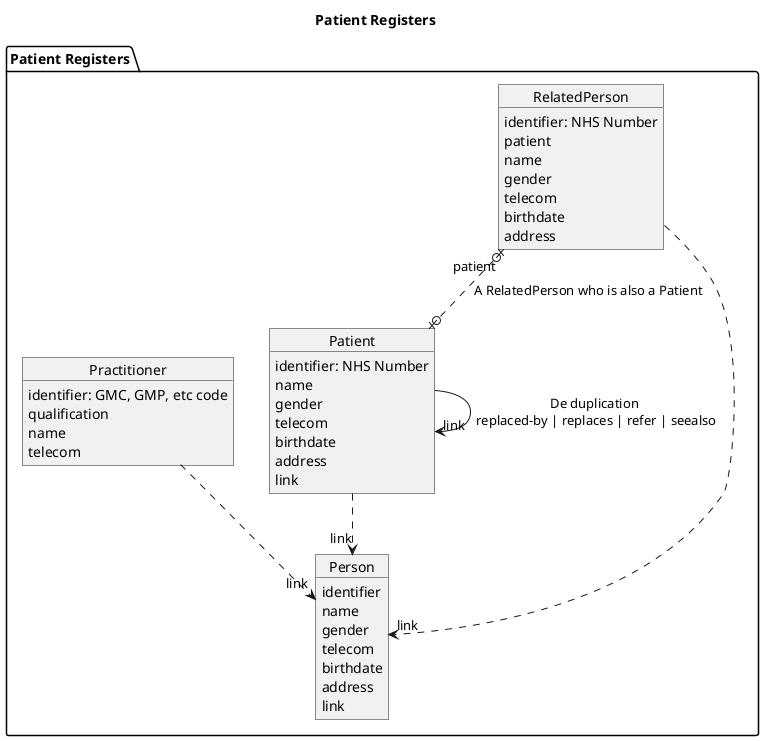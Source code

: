 @startuml


title Patient Registers


package PatientRegisters as "Patient Registers" {
  object Patient {
    identifier: NHS Number
    name
    gender
    telecom
    birthdate
    address
    link
  }
  object RelatedPerson  {
  identifier: NHS Number
    patient
    name
    gender
    telecom
    birthdate
    address
  }
  object Practitioner  {
    identifier: GMC, GMP, etc code
    qualification
    name
    telecom
  }
  object Person {
    identifier
    name
    gender
    telecom
    birthdate
    address
    link
  }

  Patient ..> "link" Person
  RelatedPerson "patient" |o..o| Patient: A RelatedPerson who is also a Patient
   Patient --> "link" Patient : De duplication \nreplaced-by | replaces | refer | seealso
  RelatedPerson ..> "link" Person
  Practitioner ..> "link" Person
}

@enduml
